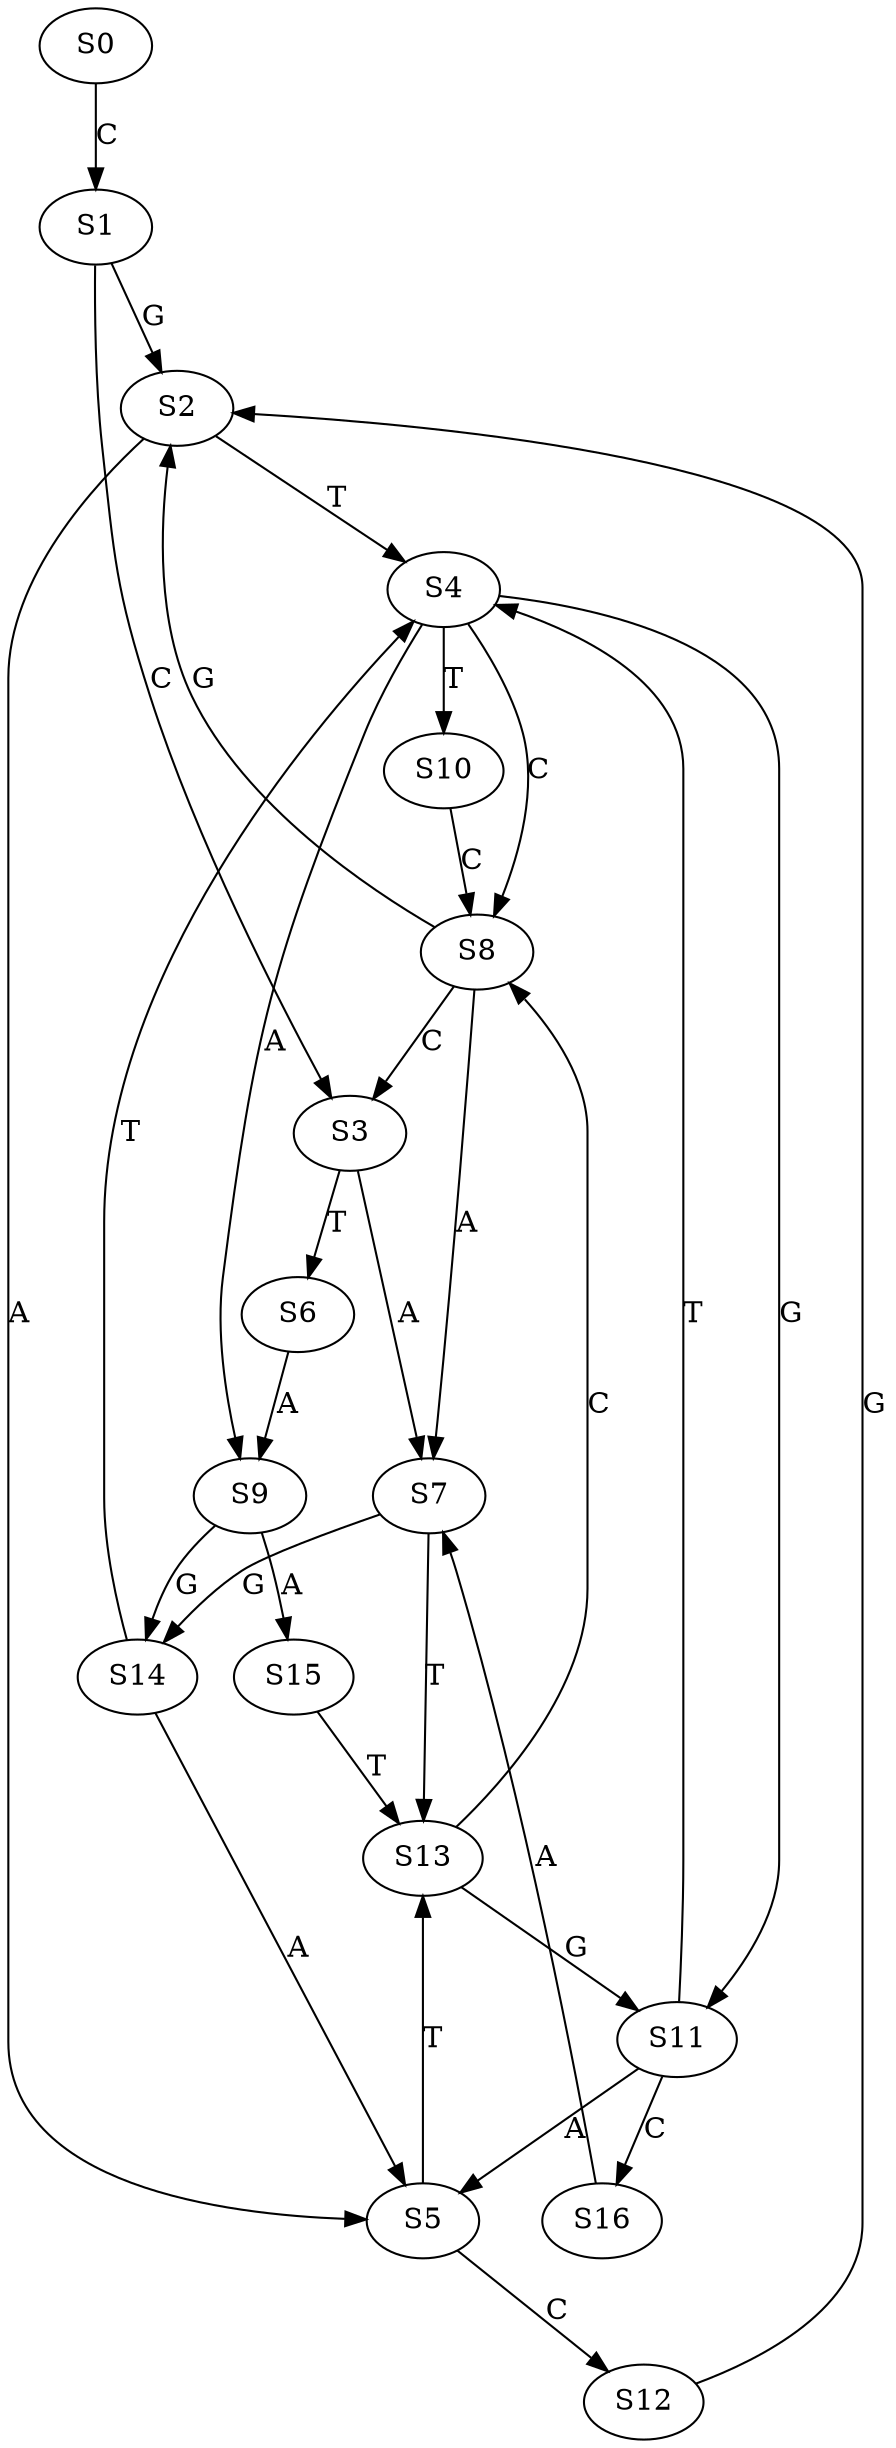 strict digraph  {
	S0 -> S1 [ label = C ];
	S1 -> S2 [ label = G ];
	S1 -> S3 [ label = C ];
	S2 -> S4 [ label = T ];
	S2 -> S5 [ label = A ];
	S3 -> S6 [ label = T ];
	S3 -> S7 [ label = A ];
	S4 -> S8 [ label = C ];
	S4 -> S9 [ label = A ];
	S4 -> S10 [ label = T ];
	S4 -> S11 [ label = G ];
	S5 -> S12 [ label = C ];
	S5 -> S13 [ label = T ];
	S6 -> S9 [ label = A ];
	S7 -> S14 [ label = G ];
	S7 -> S13 [ label = T ];
	S8 -> S7 [ label = A ];
	S8 -> S2 [ label = G ];
	S8 -> S3 [ label = C ];
	S9 -> S14 [ label = G ];
	S9 -> S15 [ label = A ];
	S10 -> S8 [ label = C ];
	S11 -> S16 [ label = C ];
	S11 -> S4 [ label = T ];
	S11 -> S5 [ label = A ];
	S12 -> S2 [ label = G ];
	S13 -> S11 [ label = G ];
	S13 -> S8 [ label = C ];
	S14 -> S5 [ label = A ];
	S14 -> S4 [ label = T ];
	S15 -> S13 [ label = T ];
	S16 -> S7 [ label = A ];
}
